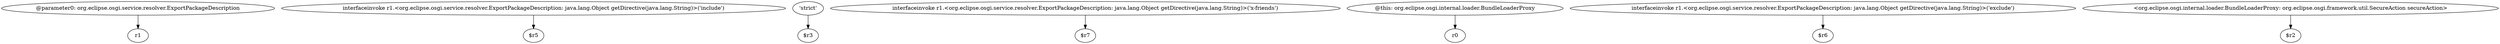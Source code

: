 digraph g {
0[label="@parameter0: org.eclipse.osgi.service.resolver.ExportPackageDescription"]
1[label="r1"]
0->1[label=""]
2[label="interfaceinvoke r1.<org.eclipse.osgi.service.resolver.ExportPackageDescription: java.lang.Object getDirective(java.lang.String)>('include')"]
3[label="$r5"]
2->3[label=""]
4[label="'strict'"]
5[label="$r3"]
4->5[label=""]
6[label="interfaceinvoke r1.<org.eclipse.osgi.service.resolver.ExportPackageDescription: java.lang.Object getDirective(java.lang.String)>('x-friends')"]
7[label="$r7"]
6->7[label=""]
8[label="@this: org.eclipse.osgi.internal.loader.BundleLoaderProxy"]
9[label="r0"]
8->9[label=""]
10[label="interfaceinvoke r1.<org.eclipse.osgi.service.resolver.ExportPackageDescription: java.lang.Object getDirective(java.lang.String)>('exclude')"]
11[label="$r6"]
10->11[label=""]
12[label="<org.eclipse.osgi.internal.loader.BundleLoaderProxy: org.eclipse.osgi.framework.util.SecureAction secureAction>"]
13[label="$r2"]
12->13[label=""]
}